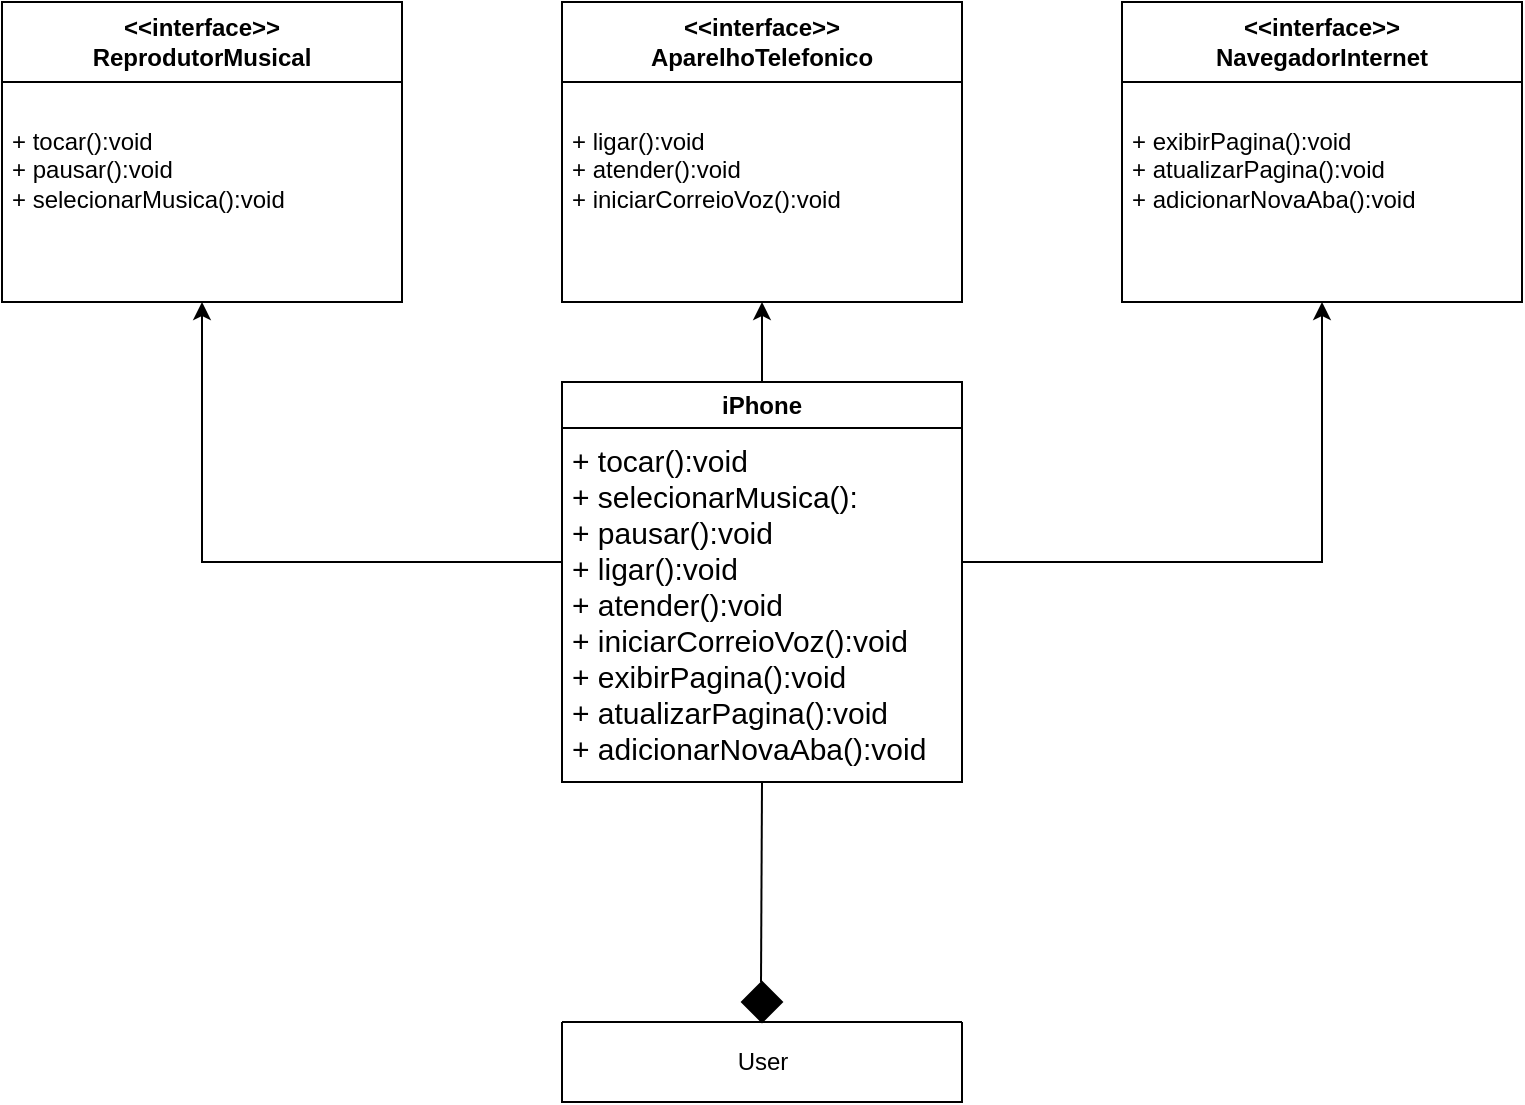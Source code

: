<mxfile version="22.0.6" type="device">
  <diagram name="Página-1" id="YdeuonQVin5JBxe4wAwE">
    <mxGraphModel dx="427" dy="796" grid="1" gridSize="10" guides="1" tooltips="1" connect="1" arrows="1" fold="1" page="1" pageScale="1" pageWidth="827" pageHeight="1169" math="0" shadow="0">
      <root>
        <mxCell id="0" />
        <mxCell id="1" parent="0" />
        <mxCell id="Ll42CJzOINAVQpbCptXM-1" value="" style="swimlane;startSize=0;" vertex="1" parent="1">
          <mxGeometry x="320" y="630" width="200" height="40" as="geometry" />
        </mxCell>
        <mxCell id="Ll42CJzOINAVQpbCptXM-2" value="User" style="text;html=1;align=center;verticalAlign=middle;resizable=0;points=[];autosize=1;strokeColor=none;fillColor=none;" vertex="1" parent="Ll42CJzOINAVQpbCptXM-1">
          <mxGeometry x="75" y="5" width="50" height="30" as="geometry" />
        </mxCell>
        <mxCell id="Ll42CJzOINAVQpbCptXM-3" value="" style="rhombus;whiteSpace=wrap;html=1;fillColor=#000000;" vertex="1" parent="1">
          <mxGeometry x="410" y="610" width="20" height="20" as="geometry" />
        </mxCell>
        <mxCell id="Ll42CJzOINAVQpbCptXM-8" value="" style="endArrow=none;html=1;rounded=0;" edge="1" parent="1">
          <mxGeometry width="50" height="50" relative="1" as="geometry">
            <mxPoint x="419.5" y="610" as="sourcePoint" />
            <mxPoint x="420" y="510" as="targetPoint" />
          </mxGeometry>
        </mxCell>
        <mxCell id="Ll42CJzOINAVQpbCptXM-16" style="edgeStyle=orthogonalEdgeStyle;rounded=0;orthogonalLoop=1;jettySize=auto;html=1;" edge="1" parent="1" source="Ll42CJzOINAVQpbCptXM-9">
          <mxGeometry relative="1" as="geometry">
            <mxPoint x="420" y="270" as="targetPoint" />
          </mxGeometry>
        </mxCell>
        <mxCell id="Ll42CJzOINAVQpbCptXM-9" value="iPhone" style="swimlane;whiteSpace=wrap;html=1;" vertex="1" parent="1">
          <mxGeometry x="320" y="310" width="200" height="200" as="geometry" />
        </mxCell>
        <mxCell id="Ll42CJzOINAVQpbCptXM-13" value="&lt;h1&gt;&lt;span style=&quot;font-size: 12px; font-weight: 400;&quot;&gt;&amp;nbsp;&lt;/span&gt;&lt;/h1&gt;&lt;div style=&quot;text-align: justify; font-size: 15px;&quot;&gt;&lt;span style=&quot;background-color: initial; font-weight: normal;&quot;&gt;&lt;font style=&quot;font-size: 15px;&quot;&gt;+ tocar():void&lt;/font&gt;&lt;/span&gt;&lt;/div&gt;&lt;div style=&quot;text-align: justify; font-size: 15px;&quot;&gt;&lt;span style=&quot;background-color: initial; font-weight: normal;&quot;&gt;&lt;font style=&quot;font-size: 15px;&quot;&gt;+ selecionarMusica():&lt;/font&gt;&lt;/span&gt;&lt;/div&gt;&lt;div style=&quot;text-align: justify; font-size: 15px;&quot;&gt;&lt;span style=&quot;background-color: initial; font-weight: normal;&quot;&gt;&lt;font style=&quot;font-size: 15px;&quot;&gt;+ pausar():void&lt;/font&gt;&lt;/span&gt;&lt;/div&gt;&lt;div style=&quot;text-align: justify; font-size: 15px;&quot;&gt;&lt;font style=&quot;font-size: 15px;&quot;&gt;+ ligar():void&lt;/font&gt;&lt;/div&gt;&lt;div style=&quot;text-align: justify; font-size: 15px;&quot;&gt;&lt;font style=&quot;font-size: 15px;&quot;&gt;+ atender():void&lt;/font&gt;&lt;/div&gt;&lt;div style=&quot;text-align: justify; font-size: 15px;&quot;&gt;&lt;font style=&quot;font-size: 15px;&quot;&gt;+ iniciarCorreioVoz():void&lt;/font&gt;&lt;/div&gt;&lt;div style=&quot;text-align: justify; font-size: 15px;&quot;&gt;&lt;font style=&quot;font-size: 15px;&quot;&gt;+ exibirPagina():void&lt;/font&gt;&lt;/div&gt;&lt;div style=&quot;text-align: justify; font-size: 15px;&quot;&gt;&lt;font style=&quot;font-size: 15px;&quot;&gt;+ atualizarPagina():void&lt;/font&gt;&lt;/div&gt;&lt;div style=&quot;text-align: justify; font-size: 15px;&quot;&gt;&lt;font style=&quot;font-size: 15px;&quot;&gt;+ adicionarNovaAba():void&lt;/font&gt;&lt;/div&gt;" style="text;html=1;strokeColor=none;fillColor=none;spacing=5;spacingTop=-20;whiteSpace=wrap;overflow=hidden;rounded=0;" vertex="1" parent="Ll42CJzOINAVQpbCptXM-9">
          <mxGeometry y="-20" width="200" height="220" as="geometry" />
        </mxCell>
        <mxCell id="Ll42CJzOINAVQpbCptXM-17" value="&amp;lt;&amp;lt;interface&amp;gt;&amp;gt;&lt;br&gt;AparelhoTelefonico" style="swimlane;whiteSpace=wrap;html=1;startSize=40;" vertex="1" parent="1">
          <mxGeometry x="320" y="120" width="200" height="150" as="geometry" />
        </mxCell>
        <mxCell id="Ll42CJzOINAVQpbCptXM-19" value="&lt;h1 style=&quot;font-size: 14px; line-height: 100%;&quot;&gt;&lt;br&gt;&lt;/h1&gt;&lt;div&gt;+ ligar():void&lt;/div&gt;&lt;div&gt;+ atender():void&lt;/div&gt;&lt;div style=&quot;text-align: justify;&quot;&gt;+ iniciarCorreioVoz():void&lt;/div&gt;" style="text;html=1;strokeColor=none;fillColor=none;spacing=5;spacingTop=-20;whiteSpace=wrap;overflow=hidden;rounded=0;" vertex="1" parent="1">
          <mxGeometry x="320" y="160" width="200" height="110" as="geometry" />
        </mxCell>
        <mxCell id="Ll42CJzOINAVQpbCptXM-22" value="&amp;lt;&amp;lt;interface&amp;gt;&amp;gt;&lt;br&gt;ReprodutorMusical" style="swimlane;whiteSpace=wrap;html=1;startSize=40;" vertex="1" parent="1">
          <mxGeometry x="40" y="120" width="200" height="150" as="geometry" />
        </mxCell>
        <mxCell id="Ll42CJzOINAVQpbCptXM-23" value="&lt;h1 style=&quot;font-size: 14px; line-height: 100%;&quot;&gt;&lt;br&gt;&lt;/h1&gt;&lt;div&gt;+ tocar():void&lt;/div&gt;&lt;div&gt;+ pausar():void&lt;/div&gt;&lt;div style=&quot;text-align: justify;&quot;&gt;+&amp;nbsp;selecionarMusica():void&lt;/div&gt;" style="text;html=1;strokeColor=none;fillColor=none;spacing=5;spacingTop=-20;whiteSpace=wrap;overflow=hidden;rounded=0;" vertex="1" parent="1">
          <mxGeometry x="40" y="160" width="200" height="110" as="geometry" />
        </mxCell>
        <mxCell id="Ll42CJzOINAVQpbCptXM-24" value="&amp;lt;&amp;lt;interface&amp;gt;&amp;gt;&lt;br&gt;NavegadorInternet" style="swimlane;whiteSpace=wrap;html=1;startSize=40;" vertex="1" parent="1">
          <mxGeometry x="600" y="120" width="200" height="150" as="geometry" />
        </mxCell>
        <mxCell id="Ll42CJzOINAVQpbCptXM-25" value="&lt;h1 style=&quot;font-size: 14px; line-height: 100%;&quot;&gt;&lt;br&gt;&lt;/h1&gt;&lt;div&gt;+ exibirPagina():void&lt;/div&gt;&lt;div&gt;+ atualizarPagina():void&lt;/div&gt;&lt;div style=&quot;text-align: justify;&quot;&gt;+&amp;nbsp;adicionarNovaAba():void&lt;/div&gt;" style="text;html=1;strokeColor=none;fillColor=none;spacing=5;spacingTop=-20;whiteSpace=wrap;overflow=hidden;rounded=0;" vertex="1" parent="1">
          <mxGeometry x="600" y="160" width="200" height="110" as="geometry" />
        </mxCell>
        <mxCell id="Ll42CJzOINAVQpbCptXM-26" style="edgeStyle=orthogonalEdgeStyle;rounded=0;orthogonalLoop=1;jettySize=auto;html=1;entryX=0.5;entryY=1;entryDx=0;entryDy=0;" edge="1" parent="1" source="Ll42CJzOINAVQpbCptXM-13" target="Ll42CJzOINAVQpbCptXM-23">
          <mxGeometry relative="1" as="geometry">
            <mxPoint x="140" y="400" as="targetPoint" />
          </mxGeometry>
        </mxCell>
        <mxCell id="Ll42CJzOINAVQpbCptXM-27" style="edgeStyle=orthogonalEdgeStyle;rounded=0;orthogonalLoop=1;jettySize=auto;html=1;entryX=0.5;entryY=1;entryDx=0;entryDy=0;" edge="1" parent="1" source="Ll42CJzOINAVQpbCptXM-13" target="Ll42CJzOINAVQpbCptXM-25">
          <mxGeometry relative="1" as="geometry">
            <mxPoint x="700" y="400" as="targetPoint" />
          </mxGeometry>
        </mxCell>
      </root>
    </mxGraphModel>
  </diagram>
</mxfile>
